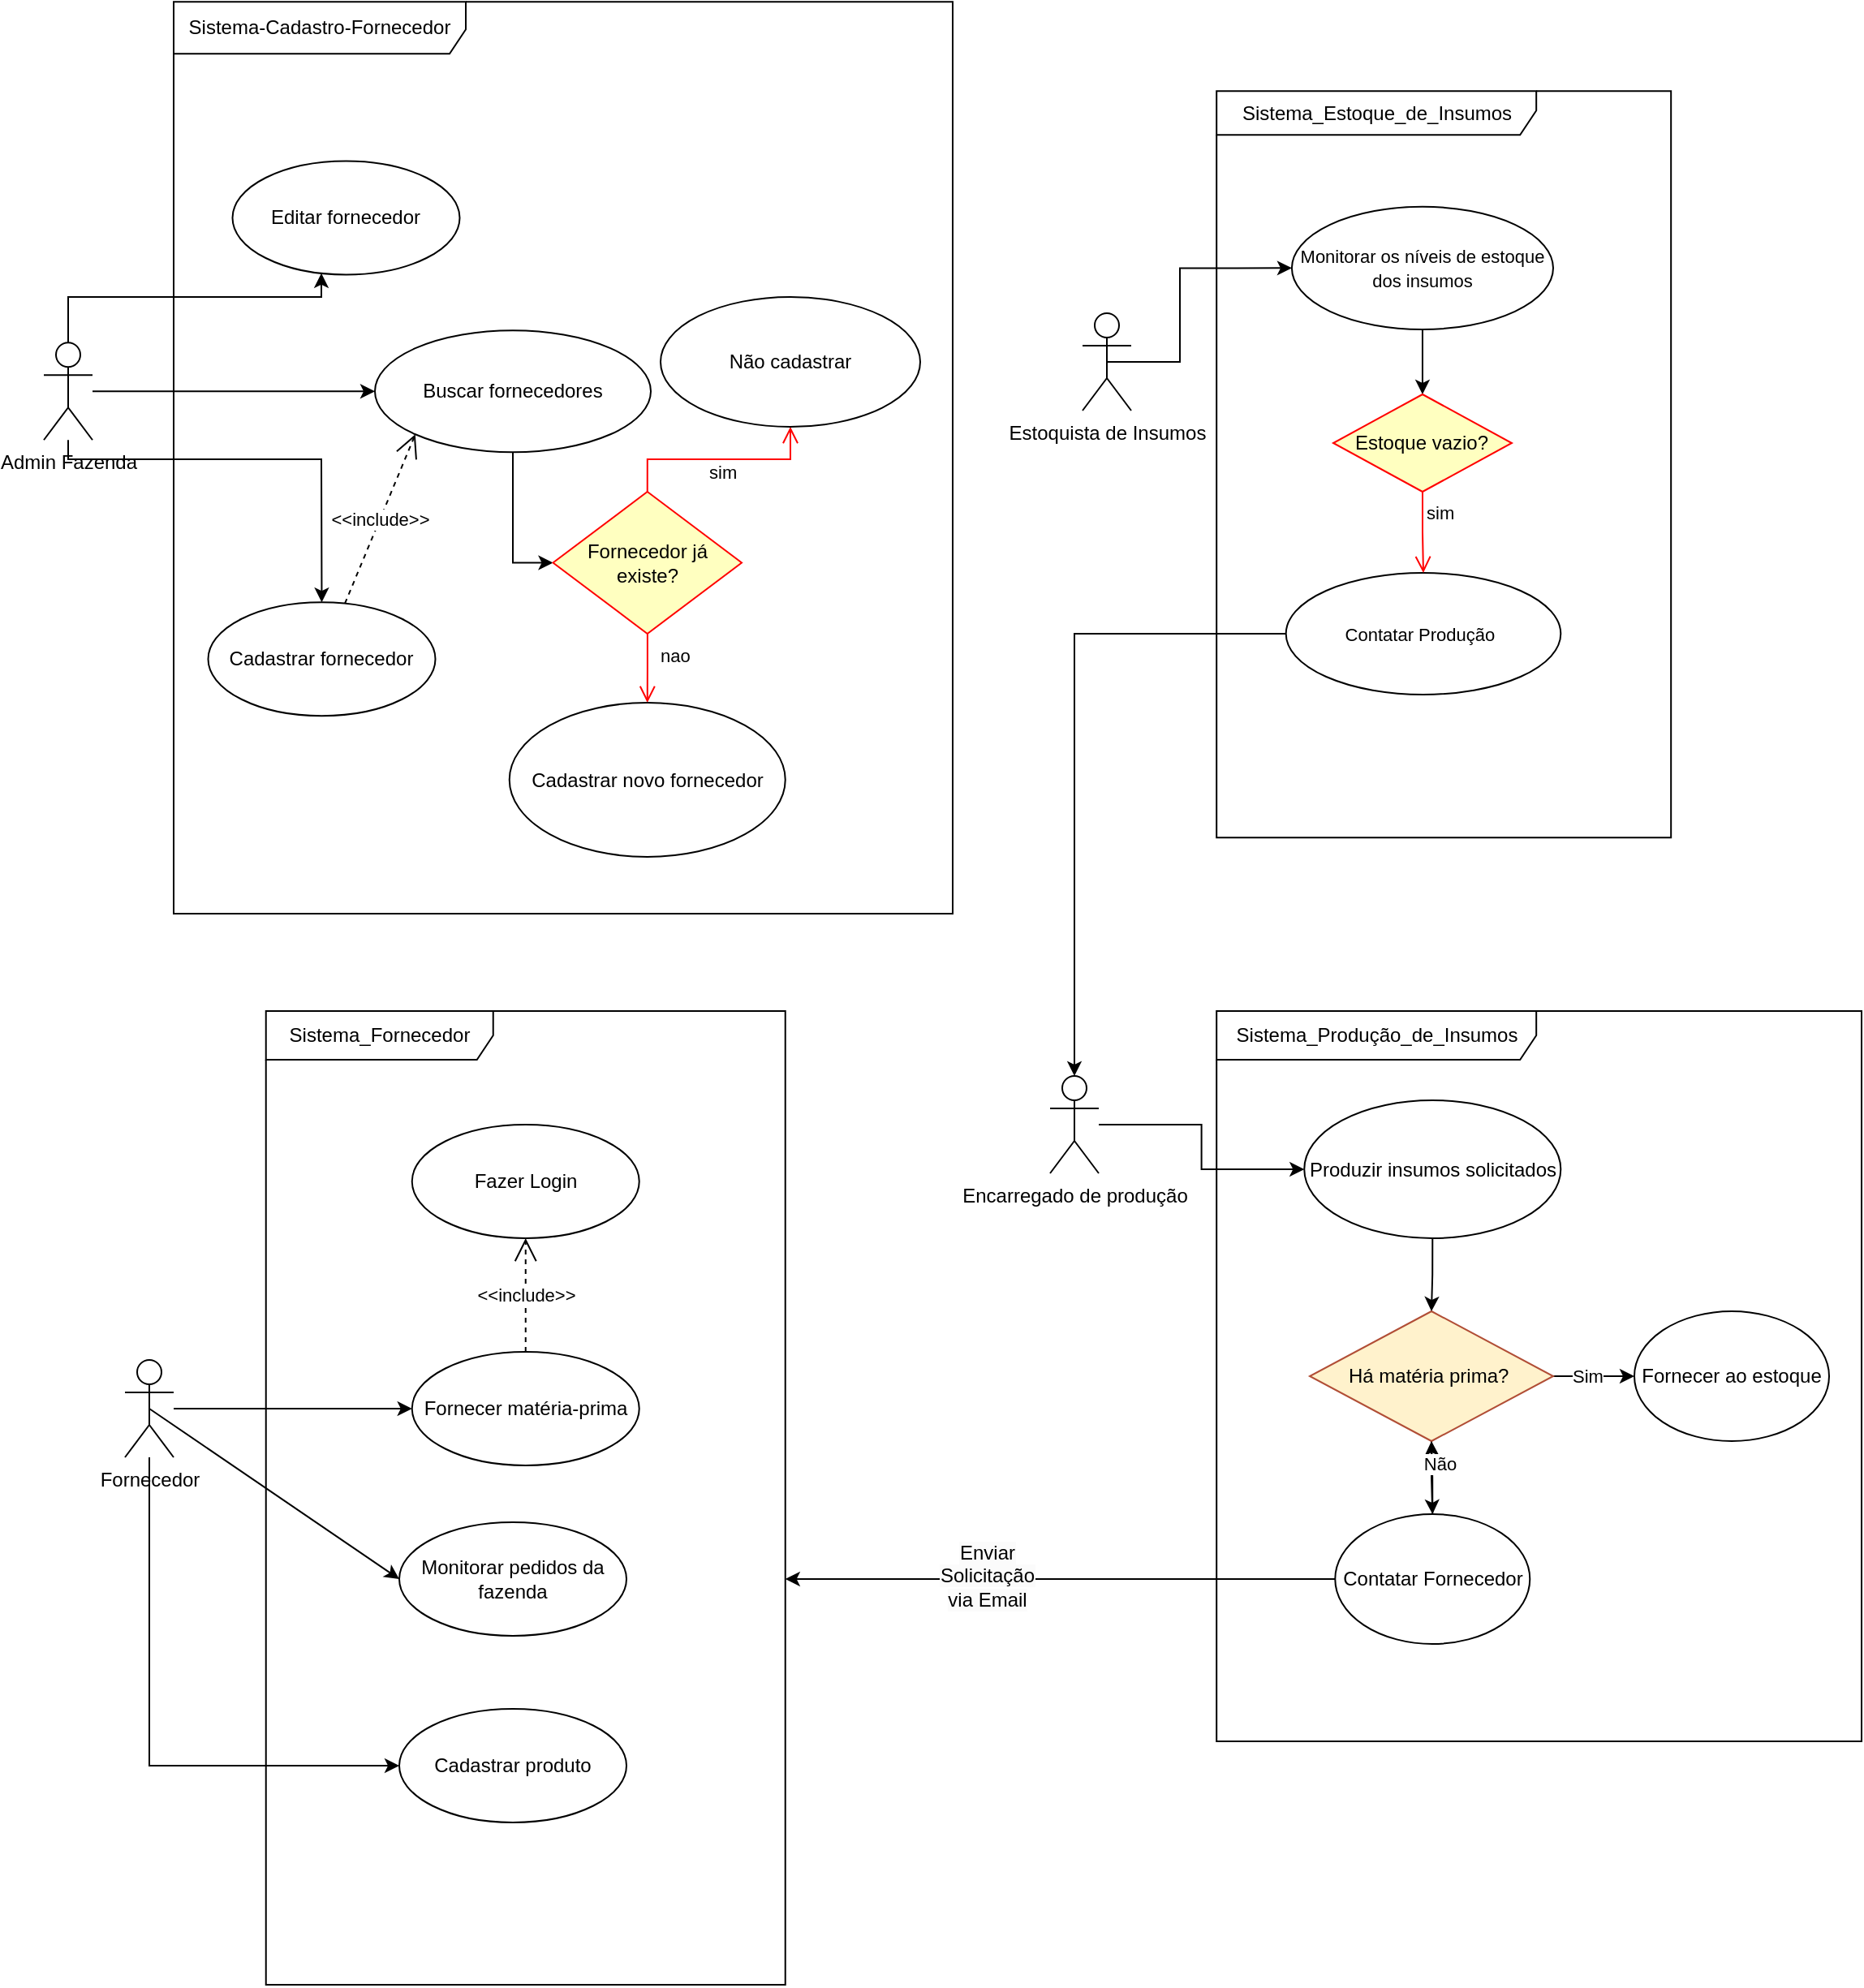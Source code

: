 <mxfile version="24.2.5" type="google">
  <diagram name="Casos-de-Uso" id="zZso_dBgEHyHbhoQAy7b">
    <mxGraphModel grid="1" page="1" gridSize="10" guides="1" tooltips="1" connect="1" arrows="1" fold="1" pageScale="1" pageWidth="827" pageHeight="1169" math="0" shadow="0">
      <root>
        <mxCell id="0" />
        <mxCell id="1" parent="0" />
        <mxCell id="3QsaN-ajgjfJz71d2l3Z-32" style="edgeStyle=orthogonalEdgeStyle;rounded=0;orthogonalLoop=1;jettySize=auto;html=1;entryX=0;entryY=0.5;entryDx=0;entryDy=0;" edge="1" parent="1" source="6pU5FyZ5nVuUbAdvs90v-1" target="3QsaN-ajgjfJz71d2l3Z-28">
          <mxGeometry relative="1" as="geometry" />
        </mxCell>
        <mxCell id="6pU5FyZ5nVuUbAdvs90v-1" value="Encarregado de produção&lt;div&gt;&lt;br&gt;&lt;/div&gt;" style="shape=umlActor;verticalLabelPosition=bottom;verticalAlign=top;html=1;outlineConnect=0;" vertex="1" parent="1">
          <mxGeometry x="660" y="710" width="30" height="60" as="geometry" />
        </mxCell>
        <mxCell id="LZi8gqKAwBUWrsGNz2SF-10" value="" style="edgeStyle=orthogonalEdgeStyle;rounded=0;orthogonalLoop=1;jettySize=auto;html=1;" edge="1" parent="1" source="6pU5FyZ5nVuUbAdvs90v-8" target="LZi8gqKAwBUWrsGNz2SF-9">
          <mxGeometry relative="1" as="geometry" />
        </mxCell>
        <mxCell id="uV2caE101IlBX3xqZfHi-28" value="" style="edgeStyle=orthogonalEdgeStyle;rounded=0;orthogonalLoop=1;jettySize=auto;html=1;entryX=0;entryY=0.5;entryDx=0;entryDy=0;" edge="1" parent="1" source="6pU5FyZ5nVuUbAdvs90v-8" target="sis6l78J1alrJfrxd07H-1">
          <mxGeometry relative="1" as="geometry">
            <mxPoint x="105" y="1015" as="targetPoint" />
            <Array as="points">
              <mxPoint x="105" y="1135" />
            </Array>
          </mxGeometry>
        </mxCell>
        <mxCell id="6pU5FyZ5nVuUbAdvs90v-8" value="Fornecedor" style="shape=umlActor;verticalLabelPosition=bottom;verticalAlign=top;html=1;outlineConnect=0;" vertex="1" parent="1">
          <mxGeometry x="90" y="885" width="30" height="60" as="geometry" />
        </mxCell>
        <mxCell id="UnOZuYmr4BIUER0_lljY-6" value="" style="edgeStyle=orthogonalEdgeStyle;rounded=0;orthogonalLoop=1;jettySize=auto;html=1;entryX=0;entryY=0.5;entryDx=0;entryDy=0;" edge="1" parent="1" source="Na7M9Cc45gB9pCZ956Ur-1" target="zQUFoqiZaOhCE2KYcPnC-6">
          <mxGeometry relative="1" as="geometry">
            <mxPoint x="336.25" y="288.12" as="targetPoint" />
          </mxGeometry>
        </mxCell>
        <mxCell id="LZi8gqKAwBUWrsGNz2SF-2" value="" style="edgeStyle=orthogonalEdgeStyle;rounded=0;orthogonalLoop=1;jettySize=auto;html=1;" edge="1" parent="1" source="Na7M9Cc45gB9pCZ956Ur-1" target="LZi8gqKAwBUWrsGNz2SF-8">
          <mxGeometry relative="1" as="geometry">
            <mxPoint x="211.25" y="428.12" as="targetPoint" />
            <Array as="points">
              <mxPoint x="55" y="330" />
              <mxPoint x="211" y="330" />
            </Array>
          </mxGeometry>
        </mxCell>
        <mxCell id="LZi8gqKAwBUWrsGNz2SF-25" value="" style="edgeStyle=orthogonalEdgeStyle;rounded=0;orthogonalLoop=1;jettySize=auto;html=1;" edge="1" parent="1" source="Na7M9Cc45gB9pCZ956Ur-1" target="LZi8gqKAwBUWrsGNz2SF-22">
          <mxGeometry relative="1" as="geometry">
            <Array as="points">
              <mxPoint x="55" y="230" />
              <mxPoint x="211" y="230" />
            </Array>
          </mxGeometry>
        </mxCell>
        <mxCell id="Na7M9Cc45gB9pCZ956Ur-1" value="Admin Fazenda" style="shape=umlActor;verticalLabelPosition=bottom;verticalAlign=top;html=1;fontColor=default;" vertex="1" parent="1">
          <mxGeometry x="40" y="258.12" width="30" height="60" as="geometry" />
        </mxCell>
        <mxCell id="3QsaN-ajgjfJz71d2l3Z-34" style="edgeStyle=orthogonalEdgeStyle;rounded=0;orthogonalLoop=1;jettySize=auto;html=1;" edge="1" parent="1" source="zQUFoqiZaOhCE2KYcPnC-4" target="6pU5FyZ5nVuUbAdvs90v-1">
          <mxGeometry relative="1" as="geometry" />
        </mxCell>
        <mxCell id="zQUFoqiZaOhCE2KYcPnC-4" value="&lt;font style=&quot;font-size: 11px;&quot;&gt;Contatar Produção&amp;nbsp;&lt;/font&gt;" style="ellipse;whiteSpace=wrap;html=1;" vertex="1" parent="1">
          <mxGeometry x="805.34" y="400" width="169.31" height="75" as="geometry" />
        </mxCell>
        <mxCell id="zQUFoqiZaOhCE2KYcPnC-17" value="" style="edgeStyle=orthogonalEdgeStyle;rounded=0;orthogonalLoop=1;jettySize=auto;html=1;exitX=0.5;exitY=1;exitDx=0;exitDy=0;entryX=0;entryY=0.5;entryDx=0;entryDy=0;" edge="1" parent="1" source="zQUFoqiZaOhCE2KYcPnC-6" target="zQUFoqiZaOhCE2KYcPnC-14">
          <mxGeometry relative="1" as="geometry" />
        </mxCell>
        <mxCell id="zQUFoqiZaOhCE2KYcPnC-6" value="Buscar fornecedores" style="ellipse;whiteSpace=wrap;html=1;" vertex="1" parent="1">
          <mxGeometry x="244" y="250.62" width="170" height="75" as="geometry" />
        </mxCell>
        <mxCell id="zQUFoqiZaOhCE2KYcPnC-14" value="Fornecedor já existe?" style="rhombus;whiteSpace=wrap;html=1;fontColor=#000000;fillColor=#ffffc0;strokeColor=#ff0000;" vertex="1" parent="1">
          <mxGeometry x="353.75" y="350" width="116.25" height="87.5" as="geometry" />
        </mxCell>
        <mxCell id="zQUFoqiZaOhCE2KYcPnC-15" value="nao" style="edgeStyle=orthogonalEdgeStyle;html=1;align=left;verticalAlign=bottom;endArrow=open;endSize=8;strokeColor=#ff0000;rounded=0;" edge="1" parent="1" source="zQUFoqiZaOhCE2KYcPnC-14" target="zQUFoqiZaOhCE2KYcPnC-19">
          <mxGeometry x="0.059" y="6" relative="1" as="geometry">
            <mxPoint x="680.25" y="288.12" as="targetPoint" />
            <mxPoint as="offset" />
          </mxGeometry>
        </mxCell>
        <mxCell id="zQUFoqiZaOhCE2KYcPnC-16" value="sim" style="edgeStyle=orthogonalEdgeStyle;html=1;align=left;verticalAlign=top;endArrow=open;endSize=8;strokeColor=#ff0000;rounded=0;exitX=0.5;exitY=0;exitDx=0;exitDy=0;" edge="1" parent="1" source="zQUFoqiZaOhCE2KYcPnC-14" target="zQUFoqiZaOhCE2KYcPnC-18">
          <mxGeometry x="-0.126" y="5" relative="1" as="geometry">
            <mxPoint x="576.25" y="188.12" as="targetPoint" />
            <mxPoint x="576.25" y="248.12" as="sourcePoint" />
            <mxPoint as="offset" />
          </mxGeometry>
        </mxCell>
        <mxCell id="zQUFoqiZaOhCE2KYcPnC-18" value="Não cadastrar" style="ellipse;whiteSpace=wrap;html=1;" vertex="1" parent="1">
          <mxGeometry x="420" y="230" width="160" height="80" as="geometry" />
        </mxCell>
        <mxCell id="zQUFoqiZaOhCE2KYcPnC-19" value="Cadastrar novo fornecedor" style="ellipse;whiteSpace=wrap;html=1;" vertex="1" parent="1">
          <mxGeometry x="326.87" y="480" width="170" height="95" as="geometry" />
        </mxCell>
        <mxCell id="LZi8gqKAwBUWrsGNz2SF-6" value="&amp;lt;&amp;lt;include&amp;gt;&amp;gt;" style="endArrow=open;endSize=12;dashed=1;html=1;rounded=0;entryX=0;entryY=1;entryDx=0;entryDy=0;" edge="1" parent="1" source="LZi8gqKAwBUWrsGNz2SF-8" target="zQUFoqiZaOhCE2KYcPnC-6">
          <mxGeometry width="160" relative="1" as="geometry">
            <mxPoint x="328.75" y="468.12" as="sourcePoint" />
            <mxPoint x="341.295" y="406.167" as="targetPoint" />
          </mxGeometry>
        </mxCell>
        <mxCell id="LZi8gqKAwBUWrsGNz2SF-8" value="Cadastrar fornecedor" style="ellipse;whiteSpace=wrap;html=1;" vertex="1" parent="1">
          <mxGeometry x="141.25" y="418.12" width="140" height="70" as="geometry" />
        </mxCell>
        <mxCell id="LZi8gqKAwBUWrsGNz2SF-9" value="Fornecer matéria-prima" style="ellipse;whiteSpace=wrap;html=1;" vertex="1" parent="1">
          <mxGeometry x="266.87" y="880" width="140" height="70" as="geometry" />
        </mxCell>
        <mxCell id="LZi8gqKAwBUWrsGNz2SF-13" value="Sistema_Estoque_de_Insumos" style="shape=umlFrame;whiteSpace=wrap;html=1;pointerEvents=0;width=197;height=27;" vertex="1" parent="1">
          <mxGeometry x="762.59" y="103.13" width="280" height="460" as="geometry" />
        </mxCell>
        <mxCell id="LZi8gqKAwBUWrsGNz2SF-14" value="Fazer Login" style="ellipse;whiteSpace=wrap;html=1;" vertex="1" parent="1">
          <mxGeometry x="266.87" y="740" width="140" height="70" as="geometry" />
        </mxCell>
        <mxCell id="LZi8gqKAwBUWrsGNz2SF-16" value="&amp;lt;&amp;lt;include&amp;gt;&amp;gt;" style="endArrow=open;endSize=12;dashed=1;html=1;rounded=0;exitX=0.5;exitY=0;exitDx=0;exitDy=0;" edge="1" parent="1" source="LZi8gqKAwBUWrsGNz2SF-9" target="LZi8gqKAwBUWrsGNz2SF-14">
          <mxGeometry width="160" relative="1" as="geometry">
            <mxPoint x="186.87" y="910" as="sourcePoint" />
            <mxPoint x="346.87" y="910" as="targetPoint" />
          </mxGeometry>
        </mxCell>
        <mxCell id="LZi8gqKAwBUWrsGNz2SF-19" value="Sistema_Fornecedor" style="shape=umlFrame;whiteSpace=wrap;html=1;pointerEvents=0;width=140;height=30;" vertex="1" parent="1">
          <mxGeometry x="176.87" y="670" width="320" height="600" as="geometry" />
        </mxCell>
        <mxCell id="LZi8gqKAwBUWrsGNz2SF-22" value="Editar fornecedor" style="ellipse;whiteSpace=wrap;html=1;" vertex="1" parent="1">
          <mxGeometry x="156.25" y="146.25" width="140" height="70" as="geometry" />
        </mxCell>
        <mxCell id="uV2caE101IlBX3xqZfHi-1" value="Sistema-&lt;span style=&quot;background-color: initial;&quot;&gt;Cadastro-Fornecedor&lt;/span&gt;" style="shape=umlFrame;whiteSpace=wrap;html=1;pointerEvents=0;width=180;height=32;" vertex="1" parent="1">
          <mxGeometry x="120" y="48.12" width="480" height="561.88" as="geometry" />
        </mxCell>
        <mxCell id="3QsaN-ajgjfJz71d2l3Z-16" value="Sistema_Produção_de_Insumos" style="shape=umlFrame;whiteSpace=wrap;html=1;pointerEvents=0;width=197;height=30;" vertex="1" parent="1">
          <mxGeometry x="762.59" y="670" width="397.41" height="450" as="geometry" />
        </mxCell>
        <mxCell id="3QsaN-ajgjfJz71d2l3Z-19" value="" style="edgeStyle=orthogonalEdgeStyle;rounded=0;orthogonalLoop=1;jettySize=auto;html=1;entryX=0;entryY=0.5;entryDx=0;entryDy=0;exitX=0.5;exitY=0.5;exitDx=0;exitDy=0;exitPerimeter=0;" edge="1" parent="1" source="3QsaN-ajgjfJz71d2l3Z-20" target="3QsaN-ajgjfJz71d2l3Z-22">
          <mxGeometry relative="1" as="geometry">
            <mxPoint x="1105.25" y="235" as="targetPoint" />
            <Array as="points">
              <mxPoint x="740" y="270" />
              <mxPoint x="740" y="212" />
            </Array>
          </mxGeometry>
        </mxCell>
        <mxCell id="3QsaN-ajgjfJz71d2l3Z-20" value="Estoquista de Insumos" style="shape=umlActor;verticalLabelPosition=bottom;verticalAlign=top;html=1;outlineConnect=0;" vertex="1" parent="1">
          <mxGeometry x="680" y="240" width="30" height="60" as="geometry" />
        </mxCell>
        <mxCell id="3QsaN-ajgjfJz71d2l3Z-21" value="" style="endArrow=classic;html=1;rounded=0;entryDx=0;entryDy=0;exitX=0.5;exitY=1;exitDx=0;exitDy=0;entryX=0.5;entryY=0;" edge="1" parent="1" source="3QsaN-ajgjfJz71d2l3Z-22" target="uV2caE101IlBX3xqZfHi-21">
          <mxGeometry width="50" height="50" relative="1" as="geometry">
            <mxPoint x="1260.25" y="235" as="sourcePoint" />
            <mxPoint x="898.96" y="290" as="targetPoint" />
          </mxGeometry>
        </mxCell>
        <mxCell id="3QsaN-ajgjfJz71d2l3Z-22" value="&lt;font style=&quot;font-size: 11px;&quot;&gt;Monitorar os níveis de estoque dos insumos&lt;/font&gt;" style="ellipse;whiteSpace=wrap;html=1;" vertex="1" parent="1">
          <mxGeometry x="808.96" y="174.37" width="161.04" height="75.63" as="geometry" />
        </mxCell>
        <mxCell id="3QsaN-ajgjfJz71d2l3Z-36" style="edgeStyle=orthogonalEdgeStyle;rounded=0;orthogonalLoop=1;jettySize=auto;html=1;entryX=0.5;entryY=0;entryDx=0;entryDy=0;" edge="1" parent="1" source="3QsaN-ajgjfJz71d2l3Z-27" target="3QsaN-ajgjfJz71d2l3Z-35">
          <mxGeometry relative="1" as="geometry" />
        </mxCell>
        <mxCell id="3QsaN-ajgjfJz71d2l3Z-41" value="" style="edgeStyle=orthogonalEdgeStyle;rounded=0;orthogonalLoop=1;jettySize=auto;html=1;" edge="1" parent="1" source="3QsaN-ajgjfJz71d2l3Z-27" target="3QsaN-ajgjfJz71d2l3Z-40">
          <mxGeometry relative="1" as="geometry" />
        </mxCell>
        <mxCell id="3QsaN-ajgjfJz71d2l3Z-42" value="Sim" style="edgeLabel;html=1;align=center;verticalAlign=middle;resizable=0;points=[];" vertex="1" connectable="0" parent="3QsaN-ajgjfJz71d2l3Z-41">
          <mxGeometry x="-0.328" relative="1" as="geometry">
            <mxPoint x="4" as="offset" />
          </mxGeometry>
        </mxCell>
        <mxCell id="3QsaN-ajgjfJz71d2l3Z-27" value="Há matéria prima?&amp;nbsp;" style="rhombus;whiteSpace=wrap;html=1;fillColor=#fff2cc;strokeColor=#b14e36;" vertex="1" parent="1">
          <mxGeometry x="820" y="855" width="150" height="80" as="geometry" />
        </mxCell>
        <mxCell id="3QsaN-ajgjfJz71d2l3Z-30" value="" style="edgeStyle=orthogonalEdgeStyle;rounded=0;orthogonalLoop=1;jettySize=auto;html=1;" edge="1" parent="1" source="3QsaN-ajgjfJz71d2l3Z-28" target="3QsaN-ajgjfJz71d2l3Z-27">
          <mxGeometry relative="1" as="geometry" />
        </mxCell>
        <mxCell id="3QsaN-ajgjfJz71d2l3Z-28" value="Produzir insumos solicitados" style="ellipse;whiteSpace=wrap;html=1;" vertex="1" parent="1">
          <mxGeometry x="816.63" y="725" width="158.02" height="85" as="geometry" />
        </mxCell>
        <mxCell id="uV2caE101IlBX3xqZfHi-21" value="Estoque vazio?" style="rhombus;whiteSpace=wrap;html=1;fontColor=#000000;fillColor=#ffffc0;strokeColor=#ff0000;" vertex="1" parent="1">
          <mxGeometry x="834.48" y="290" width="110" height="60" as="geometry" />
        </mxCell>
        <mxCell id="uV2caE101IlBX3xqZfHi-23" value="sim" style="edgeStyle=orthogonalEdgeStyle;html=1;align=left;verticalAlign=top;endArrow=open;endSize=8;strokeColor=#ff0000;rounded=0;entryX=0.5;entryY=0;entryDx=0;entryDy=0;" edge="1" parent="1" source="uV2caE101IlBX3xqZfHi-21" target="zQUFoqiZaOhCE2KYcPnC-4">
          <mxGeometry x="-1" relative="1" as="geometry">
            <mxPoint x="890" y="400" as="targetPoint" />
          </mxGeometry>
        </mxCell>
        <mxCell id="3QsaN-ajgjfJz71d2l3Z-38" value="" style="edgeStyle=orthogonalEdgeStyle;rounded=0;orthogonalLoop=1;jettySize=auto;html=1;" edge="1" parent="1" source="3QsaN-ajgjfJz71d2l3Z-35" target="3QsaN-ajgjfJz71d2l3Z-27">
          <mxGeometry relative="1" as="geometry" />
        </mxCell>
        <mxCell id="3QsaN-ajgjfJz71d2l3Z-39" value="Não" style="edgeLabel;html=1;align=center;verticalAlign=middle;resizable=0;points=[];" vertex="1" connectable="0" parent="3QsaN-ajgjfJz71d2l3Z-38">
          <mxGeometry x="0.386" y="-4" relative="1" as="geometry">
            <mxPoint x="1" as="offset" />
          </mxGeometry>
        </mxCell>
        <mxCell id="3QsaN-ajgjfJz71d2l3Z-50" style="edgeStyle=orthogonalEdgeStyle;rounded=0;orthogonalLoop=1;jettySize=auto;html=1;" edge="1" parent="1" source="3QsaN-ajgjfJz71d2l3Z-35" target="LZi8gqKAwBUWrsGNz2SF-19">
          <mxGeometry relative="1" as="geometry">
            <Array as="points">
              <mxPoint x="580" y="1020" />
              <mxPoint x="580" y="1020" />
            </Array>
          </mxGeometry>
        </mxCell>
        <mxCell id="uV2caE101IlBX3xqZfHi-30" value="&lt;span style=&quot;font-size: 12px; text-wrap: wrap; background-color: rgb(251, 251, 251);&quot;&gt;Enviar Solicitação via Email&lt;/span&gt;" style="edgeLabel;html=1;align=center;verticalAlign=middle;resizable=0;points=[];" connectable="0" vertex="1" parent="3QsaN-ajgjfJz71d2l3Z-50">
          <mxGeometry x="0.267" y="-2" relative="1" as="geometry">
            <mxPoint as="offset" />
          </mxGeometry>
        </mxCell>
        <mxCell id="3QsaN-ajgjfJz71d2l3Z-35" value="Contatar Fornecedor" style="ellipse;whiteSpace=wrap;html=1;" vertex="1" parent="1">
          <mxGeometry x="835.64" y="980" width="120" height="80" as="geometry" />
        </mxCell>
        <mxCell id="3QsaN-ajgjfJz71d2l3Z-40" value="Fornecer ao estoque" style="ellipse;whiteSpace=wrap;html=1;" vertex="1" parent="1">
          <mxGeometry x="1020" y="855" width="120" height="80" as="geometry" />
        </mxCell>
        <mxCell id="uV2caE101IlBX3xqZfHi-26" value="Monitorar pedidos da fazenda" style="ellipse;whiteSpace=wrap;html=1;" vertex="1" parent="1">
          <mxGeometry x="259" y="985" width="140" height="70" as="geometry" />
        </mxCell>
        <mxCell id="sis6l78J1alrJfrxd07H-1" value="Cadastrar produto" style="ellipse;whiteSpace=wrap;html=1;" vertex="1" parent="1">
          <mxGeometry x="259" y="1100" width="140" height="70" as="geometry" />
        </mxCell>
        <mxCell id="sis6l78J1alrJfrxd07H-2" value="" style="endArrow=classic;html=1;rounded=0;exitX=0.5;exitY=0.5;exitDx=0;exitDy=0;exitPerimeter=0;entryX=0;entryY=0.5;entryDx=0;entryDy=0;" edge="1" parent="1" source="6pU5FyZ5nVuUbAdvs90v-8" target="uV2caE101IlBX3xqZfHi-26">
          <mxGeometry width="50" height="50" relative="1" as="geometry">
            <mxPoint x="370" y="940" as="sourcePoint" />
            <mxPoint x="420" y="890" as="targetPoint" />
          </mxGeometry>
        </mxCell>
      </root>
    </mxGraphModel>
  </diagram>
</mxfile>
